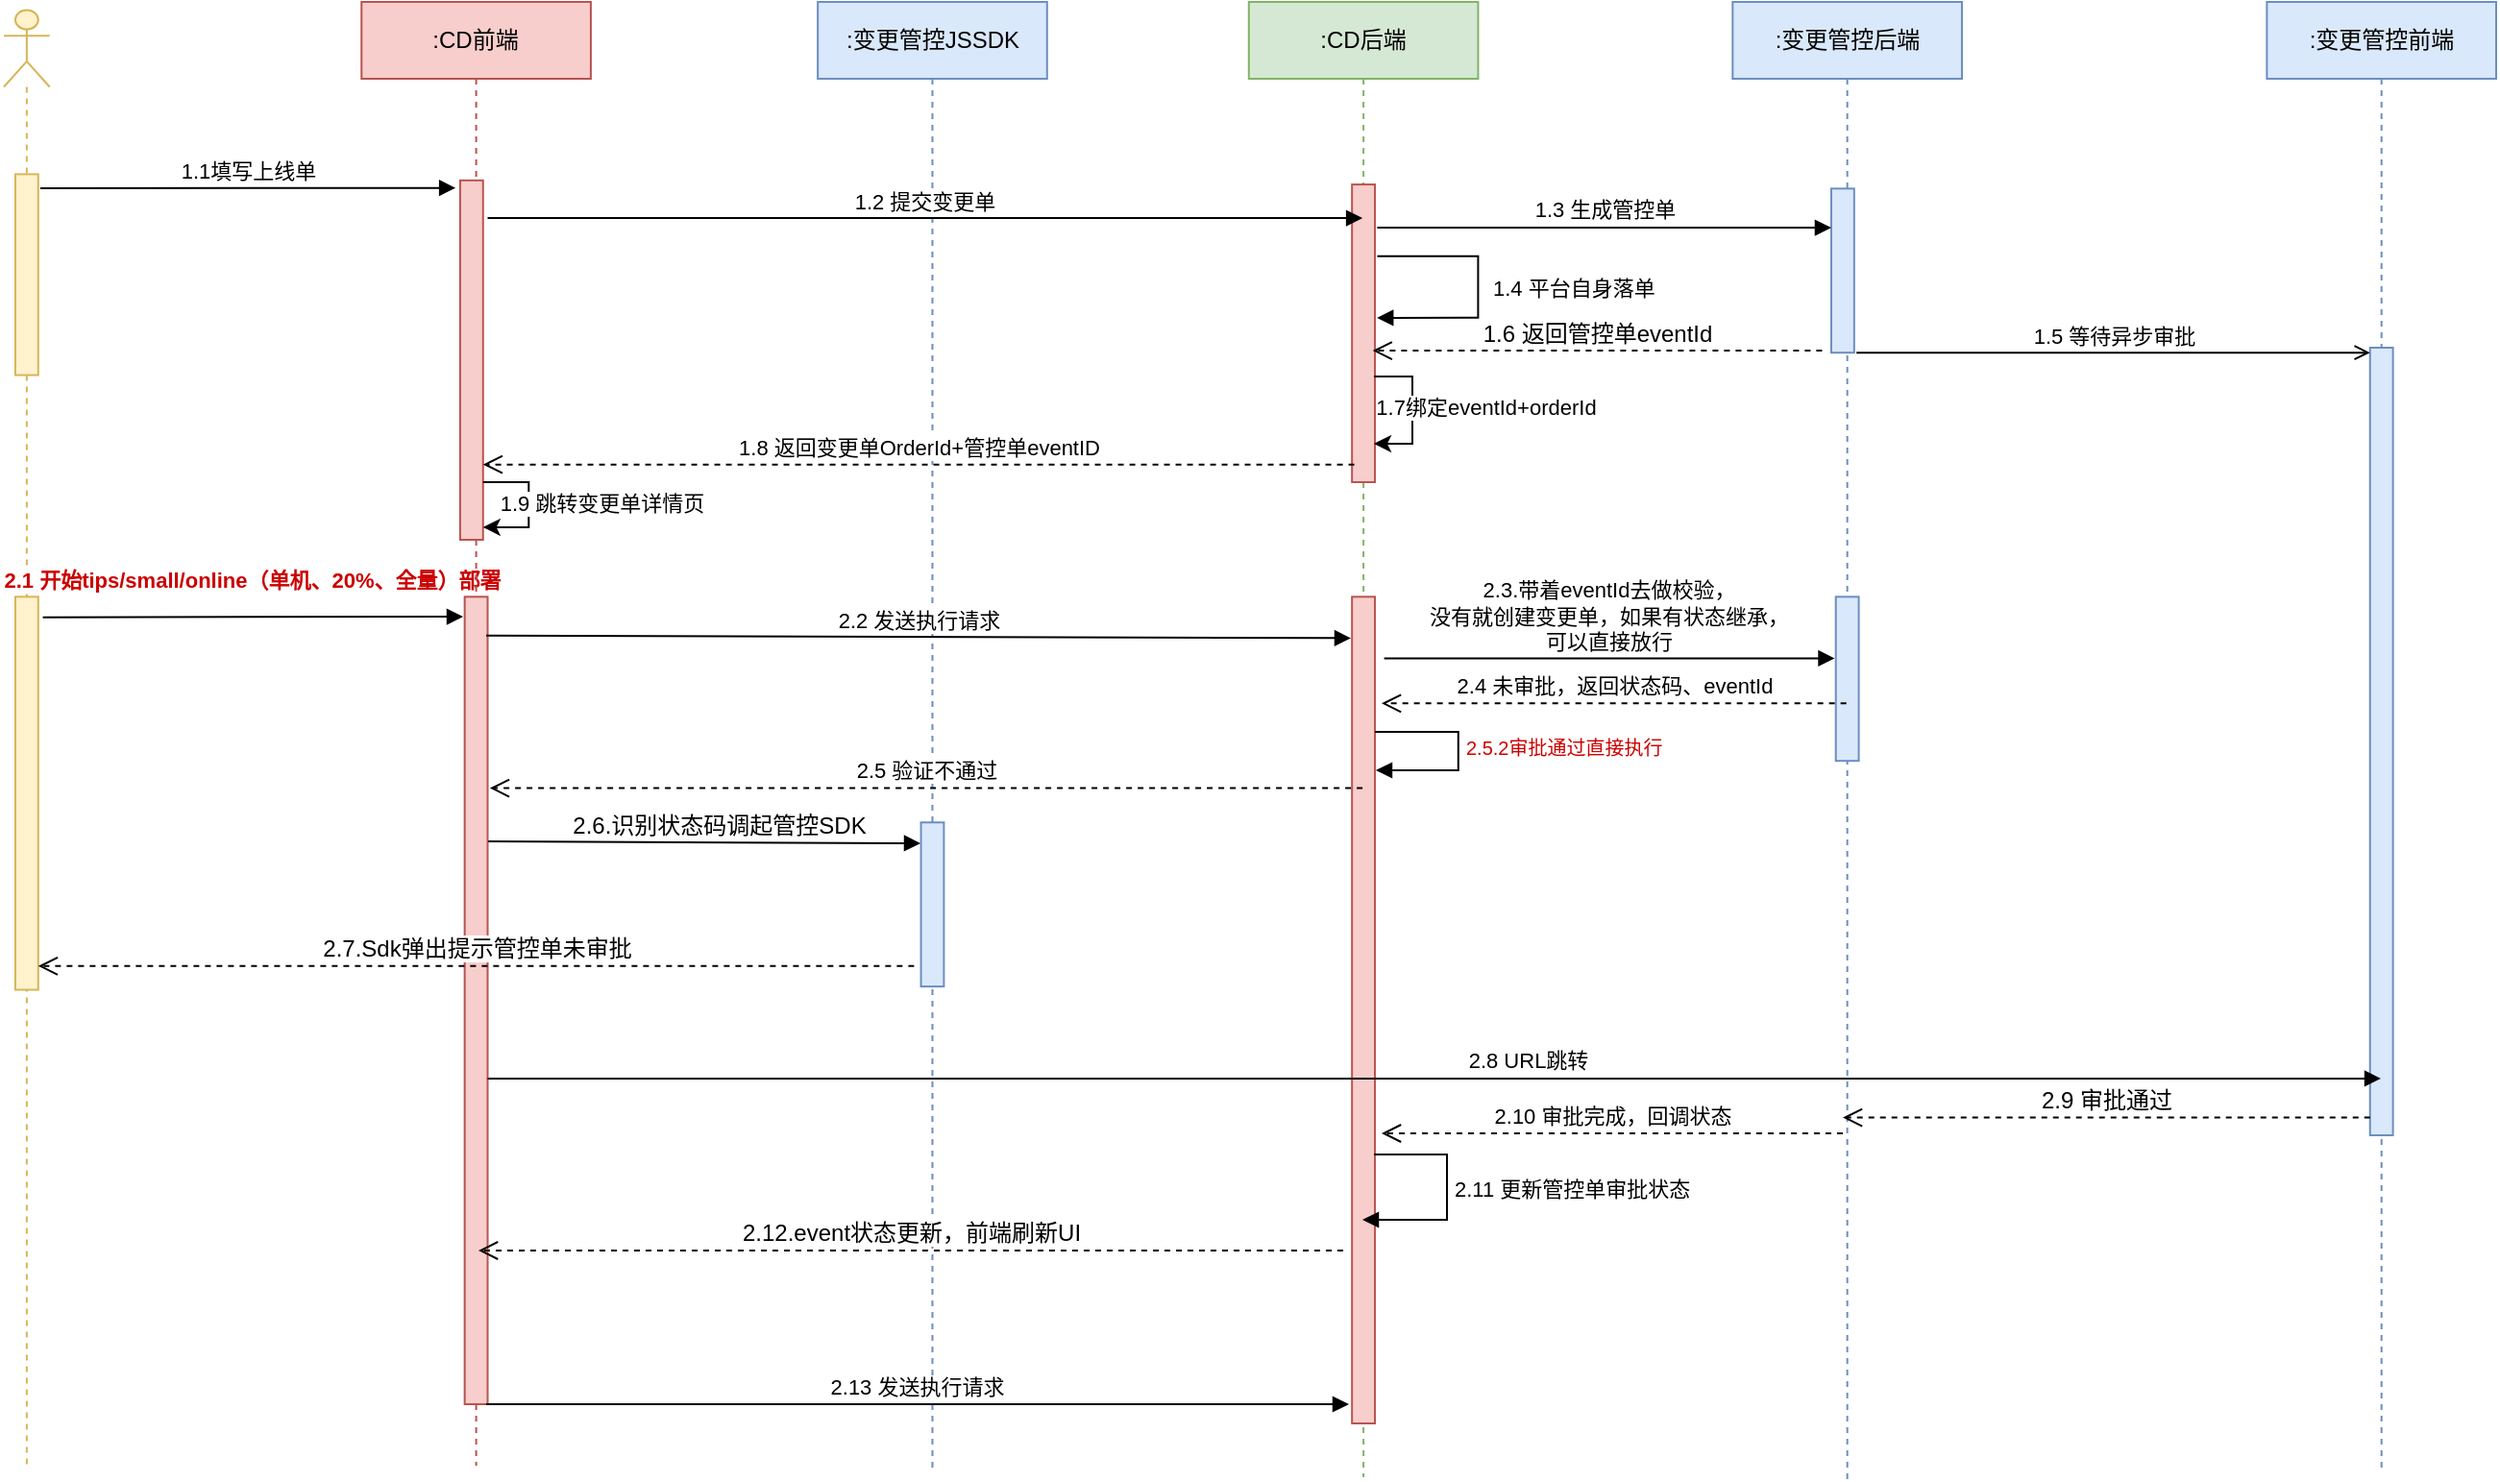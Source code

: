 <mxfile version="21.5.2" type="device">
  <diagram id="EFVvfqe8tuVptC2TicLU" name="SeqDiagram">
    <mxGraphModel dx="1034" dy="525" grid="1" gridSize="10" guides="1" tooltips="1" connect="1" arrows="1" fold="1" page="1" pageScale="1" pageWidth="827" pageHeight="1169" math="0" shadow="0">
      <root>
        <mxCell id="0" />
        <mxCell id="1" parent="0" />
        <mxCell id="PZaKtE-vyPjwhnsOyzuk-1" value="" style="shape=umlLifeline;participant=umlActor;perimeter=lifelinePerimeter;whiteSpace=wrap;html=1;container=1;collapsible=0;recursiveResize=0;verticalAlign=top;spacingTop=36;outlineConnect=0;fillColor=#fff2cc;strokeColor=#d6b656;" parent="1" vertex="1">
          <mxGeometry x="23" y="124.27" width="23.86" height="757.73" as="geometry" />
        </mxCell>
        <mxCell id="PZaKtE-vyPjwhnsOyzuk-2" value="" style="html=1;points=[];perimeter=orthogonalPerimeter;fillColor=#fff2cc;strokeColor=#d6b656;" parent="PZaKtE-vyPjwhnsOyzuk-1" vertex="1">
          <mxGeometry x="5.97" y="85.43" width="11.93" height="104.57" as="geometry" />
        </mxCell>
        <mxCell id="PZaKtE-vyPjwhnsOyzuk-3" value="" style="html=1;points=[];perimeter=orthogonalPerimeter;fillColor=#fff2cc;strokeColor=#d6b656;" parent="PZaKtE-vyPjwhnsOyzuk-1" vertex="1">
          <mxGeometry x="5.97" y="305.4" width="11.93" height="204.6" as="geometry" />
        </mxCell>
        <mxCell id="PZaKtE-vyPjwhnsOyzuk-4" value="&lt;font color=&quot;#cc0000&quot;&gt;&lt;b&gt;2.1 开始tips/small/online（单机、20%、全量）部署&lt;/b&gt;&lt;/font&gt;" style="html=1;verticalAlign=bottom;endArrow=block;" parent="PZaKtE-vyPjwhnsOyzuk-1" edge="1">
          <mxGeometry x="-0.017" y="10" width="80" relative="1" as="geometry">
            <mxPoint x="20.284" y="316.08" as="sourcePoint" />
            <mxPoint x="239" y="315.729" as="targetPoint" />
            <mxPoint x="1" as="offset" />
          </mxGeometry>
        </mxCell>
        <mxCell id="PZaKtE-vyPjwhnsOyzuk-5" value=":CD前端" style="shape=umlLifeline;perimeter=lifelinePerimeter;whiteSpace=wrap;html=1;container=1;collapsible=0;recursiveResize=0;outlineConnect=0;fillColor=#f8cecc;strokeColor=#b85450;" parent="1" vertex="1">
          <mxGeometry x="209.14" y="120" width="119.32" height="762" as="geometry" />
        </mxCell>
        <mxCell id="PZaKtE-vyPjwhnsOyzuk-6" value="" style="html=1;points=[];perimeter=orthogonalPerimeter;fillColor=#f8cecc;strokeColor=#b85450;" parent="PZaKtE-vyPjwhnsOyzuk-5" vertex="1">
          <mxGeometry x="51.31" y="92.9" width="11.93" height="187.1" as="geometry" />
        </mxCell>
        <mxCell id="PZaKtE-vyPjwhnsOyzuk-7" style="edgeStyle=orthogonalEdgeStyle;rounded=0;orthogonalLoop=1;jettySize=auto;html=1;entryX=1;entryY=0.965;entryDx=0;entryDy=0;entryPerimeter=0;" parent="PZaKtE-vyPjwhnsOyzuk-5" source="PZaKtE-vyPjwhnsOyzuk-6" target="PZaKtE-vyPjwhnsOyzuk-6" edge="1">
          <mxGeometry relative="1" as="geometry">
            <Array as="points">
              <mxPoint x="87" y="250" />
              <mxPoint x="87" y="274" />
            </Array>
          </mxGeometry>
        </mxCell>
        <mxCell id="PZaKtE-vyPjwhnsOyzuk-8" value="1.9 跳转变更单详情页" style="edgeLabel;html=1;align=center;verticalAlign=middle;resizable=0;points=[];" parent="PZaKtE-vyPjwhnsOyzuk-7" vertex="1" connectable="0">
          <mxGeometry x="-0.035" y="4" relative="1" as="geometry">
            <mxPoint x="34" as="offset" />
          </mxGeometry>
        </mxCell>
        <mxCell id="PZaKtE-vyPjwhnsOyzuk-9" value="" style="html=1;points=[];perimeter=orthogonalPerimeter;fillColor=#f8cecc;strokeColor=#b85450;" parent="PZaKtE-vyPjwhnsOyzuk-5" vertex="1">
          <mxGeometry x="53.69" y="309.67" width="11.93" height="420.33" as="geometry" />
        </mxCell>
        <mxCell id="PZaKtE-vyPjwhnsOyzuk-10" value=":CD后端" style="shape=umlLifeline;perimeter=lifelinePerimeter;whiteSpace=wrap;html=1;container=1;collapsible=0;recursiveResize=0;outlineConnect=0;fillColor=#d5e8d4;strokeColor=#82b366;" parent="1" vertex="1">
          <mxGeometry x="670.9" y="120" width="119.32" height="768" as="geometry" />
        </mxCell>
        <mxCell id="PZaKtE-vyPjwhnsOyzuk-11" value="" style="html=1;points=[];perimeter=orthogonalPerimeter;fillColor=#f8cecc;strokeColor=#b85450;" parent="PZaKtE-vyPjwhnsOyzuk-10" vertex="1">
          <mxGeometry x="53.69" y="95.04" width="11.93" height="154.96" as="geometry" />
        </mxCell>
        <mxCell id="PZaKtE-vyPjwhnsOyzuk-12" value="" style="html=1;points=[];perimeter=orthogonalPerimeter;fillColor=#f8cecc;strokeColor=#b85450;" parent="PZaKtE-vyPjwhnsOyzuk-10" vertex="1">
          <mxGeometry x="53.69" y="309.67" width="11.93" height="430.33" as="geometry" />
        </mxCell>
        <mxCell id="PZaKtE-vyPjwhnsOyzuk-13" value="&lt;span&gt;2.3.带着eventId去做校验，&lt;br&gt;没有就创建变更单，如果有状态继承，&lt;br&gt;可以直接放行&lt;/span&gt;" style="html=1;verticalAlign=bottom;endArrow=block;" parent="PZaKtE-vyPjwhnsOyzuk-10" edge="1">
          <mxGeometry width="80" relative="1" as="geometry">
            <mxPoint x="70.398" y="341.709" as="sourcePoint" />
            <mxPoint x="304.861" y="341.709" as="targetPoint" />
          </mxGeometry>
        </mxCell>
        <mxCell id="PZaKtE-vyPjwhnsOyzuk-14" value="&lt;font style=&quot;font-size: 10px&quot;&gt;2.5.2审批通过直接执行&lt;/font&gt;" style="edgeStyle=orthogonalEdgeStyle;html=1;align=left;spacingLeft=2;endArrow=block;rounded=0;strokeColor=#000000;fontSize=12;fontColor=#CC0000;" parent="PZaKtE-vyPjwhnsOyzuk-10" source="PZaKtE-vyPjwhnsOyzuk-12" edge="1">
          <mxGeometry x="-0.038" relative="1" as="geometry">
            <mxPoint x="141.99" y="416.457" as="sourcePoint" />
            <Array as="points">
              <mxPoint x="109" y="380" />
              <mxPoint x="109" y="400" />
            </Array>
            <mxPoint x="66.097" y="400" as="targetPoint" />
            <mxPoint as="offset" />
          </mxGeometry>
        </mxCell>
        <mxCell id="PZaKtE-vyPjwhnsOyzuk-15" value=":变更管控后端" style="shape=umlLifeline;perimeter=lifelinePerimeter;whiteSpace=wrap;html=1;container=1;collapsible=0;recursiveResize=0;outlineConnect=0;fillColor=#dae8fc;strokeColor=#6c8ebf;" parent="1" vertex="1">
          <mxGeometry x="922.67" y="120" width="119.32" height="769" as="geometry" />
        </mxCell>
        <mxCell id="PZaKtE-vyPjwhnsOyzuk-16" value="" style="html=1;points=[];perimeter=orthogonalPerimeter;fillColor=#dae8fc;strokeColor=#6c8ebf;" parent="PZaKtE-vyPjwhnsOyzuk-15" vertex="1">
          <mxGeometry x="51.307" y="97.173" width="11.932" height="85.427" as="geometry" />
        </mxCell>
        <mxCell id="PZaKtE-vyPjwhnsOyzuk-17" value="" style="html=1;points=[];perimeter=orthogonalPerimeter;fillColor=#dae8fc;strokeColor=#6c8ebf;" parent="PZaKtE-vyPjwhnsOyzuk-15" vertex="1">
          <mxGeometry x="53.694" y="309.673" width="11.932" height="85.427" as="geometry" />
        </mxCell>
        <mxCell id="PZaKtE-vyPjwhnsOyzuk-18" value=":变更管控前端" style="shape=umlLifeline;perimeter=lifelinePerimeter;whiteSpace=wrap;html=1;container=1;collapsible=0;recursiveResize=0;outlineConnect=0;fillColor=#dae8fc;strokeColor=#6c8ebf;" parent="1" vertex="1">
          <mxGeometry x="1200.68" y="120" width="119.32" height="764" as="geometry" />
        </mxCell>
        <mxCell id="PZaKtE-vyPjwhnsOyzuk-19" value="" style="html=1;points=[];perimeter=orthogonalPerimeter;fillColor=#dae8fc;strokeColor=#6c8ebf;" parent="PZaKtE-vyPjwhnsOyzuk-18" vertex="1">
          <mxGeometry x="53.69" y="180" width="11.93" height="410" as="geometry" />
        </mxCell>
        <mxCell id="PZaKtE-vyPjwhnsOyzuk-20" value=":变更管控JSSDK" style="shape=umlLifeline;perimeter=lifelinePerimeter;whiteSpace=wrap;html=1;container=1;collapsible=0;recursiveResize=0;outlineConnect=0;fillColor=#dae8fc;strokeColor=#6c8ebf;" parent="1" vertex="1">
          <mxGeometry x="446.58" y="120" width="119.32" height="765" as="geometry" />
        </mxCell>
        <mxCell id="PZaKtE-vyPjwhnsOyzuk-21" value="" style="html=1;points=[];perimeter=orthogonalPerimeter;fillColor=#dae8fc;strokeColor=#6c8ebf;" parent="PZaKtE-vyPjwhnsOyzuk-20" vertex="1">
          <mxGeometry x="53.694" y="427.136" width="11.932" height="85.427" as="geometry" />
        </mxCell>
        <mxCell id="PZaKtE-vyPjwhnsOyzuk-22" value="1.3 生成管控单" style="html=1;verticalAlign=bottom;endArrow=block;entryX=0;entryY=0.238;entryDx=0;entryDy=0;entryPerimeter=0;" parent="1" target="PZaKtE-vyPjwhnsOyzuk-16" edge="1">
          <mxGeometry width="80" relative="1" as="geometry">
            <mxPoint x="737.722" y="237.462" as="sourcePoint" />
            <mxPoint x="975.167" y="257.217" as="targetPoint" />
          </mxGeometry>
        </mxCell>
        <mxCell id="PZaKtE-vyPjwhnsOyzuk-23" value="&lt;span style=&quot;font-size: 12px&quot;&gt;1.6 返回管控单eventId&lt;/span&gt;" style="html=1;verticalAlign=bottom;endArrow=open;dashed=1;endSize=8;" parent="1" edge="1">
          <mxGeometry relative="1" as="geometry">
            <mxPoint x="969.201" y="301.533" as="sourcePoint" />
            <mxPoint x="735.336" y="301.533" as="targetPoint" />
          </mxGeometry>
        </mxCell>
        <mxCell id="PZaKtE-vyPjwhnsOyzuk-24" value="&lt;span style=&quot;font-size: 12px&quot;&gt;2.7.Sdk弹出提示管控单未审批&lt;/span&gt;" style="html=1;verticalAlign=bottom;endArrow=open;dashed=1;endSize=8;" parent="1" target="PZaKtE-vyPjwhnsOyzuk-3" edge="1">
          <mxGeometry relative="1" as="geometry">
            <mxPoint x="496.697" y="621.884" as="sourcePoint" />
            <mxPoint x="401.242" y="621.884" as="targetPoint" />
          </mxGeometry>
        </mxCell>
        <mxCell id="PZaKtE-vyPjwhnsOyzuk-25" value="1.5 等待异步审批" style="html=1;verticalAlign=bottom;endArrow=open;exitX=1.1;exitY=1;exitDx=0;exitDy=0;exitPerimeter=0;endFill=0;" parent="1" source="PZaKtE-vyPjwhnsOyzuk-16" target="PZaKtE-vyPjwhnsOyzuk-19" edge="1">
          <mxGeometry width="80" relative="1" as="geometry">
            <mxPoint x="982.327" y="276.972" as="sourcePoint" />
            <mxPoint x="1081.362" y="290.854" as="targetPoint" />
            <Array as="points" />
          </mxGeometry>
        </mxCell>
        <mxCell id="PZaKtE-vyPjwhnsOyzuk-26" value="1.8 返回变更单OrderId+管控单eventID" style="html=1;verticalAlign=bottom;endArrow=open;dashed=1;endSize=8;exitX=0.1;exitY=0.941;exitDx=0;exitDy=0;exitPerimeter=0;" parent="1" source="PZaKtE-vyPjwhnsOyzuk-11" target="PZaKtE-vyPjwhnsOyzuk-6" edge="1">
          <mxGeometry relative="1" as="geometry">
            <mxPoint x="365.446" y="301.533" as="sourcePoint" />
            <mxPoint x="269.991" y="301.533" as="targetPoint" />
          </mxGeometry>
        </mxCell>
        <mxCell id="PZaKtE-vyPjwhnsOyzuk-27" value="1.1填写上线单" style="html=1;verticalAlign=bottom;endArrow=block;entryX=-0.2;entryY=0.021;entryDx=0;entryDy=0;entryPerimeter=0;" parent="1" target="PZaKtE-vyPjwhnsOyzuk-6" edge="1">
          <mxGeometry width="80" relative="1" as="geometry">
            <mxPoint x="42" y="217" as="sourcePoint" />
            <mxPoint x="256.866" y="231.055" as="targetPoint" />
          </mxGeometry>
        </mxCell>
        <mxCell id="PZaKtE-vyPjwhnsOyzuk-28" value="1.2 提交变更单" style="html=1;verticalAlign=bottom;endArrow=block;exitX=1.2;exitY=0.105;exitDx=0;exitDy=0;exitPerimeter=0;" parent="1" source="PZaKtE-vyPjwhnsOyzuk-6" target="PZaKtE-vyPjwhnsOyzuk-10" edge="1">
          <mxGeometry width="80" relative="1" as="geometry">
            <mxPoint x="274.764" y="243.869" as="sourcePoint" />
            <mxPoint x="722.211" y="246.005" as="targetPoint" />
          </mxGeometry>
        </mxCell>
        <mxCell id="PZaKtE-vyPjwhnsOyzuk-29" value="1.4 平台自身落单" style="edgeStyle=orthogonalEdgeStyle;html=1;align=left;spacingLeft=2;endArrow=block;rounded=0;" parent="1" edge="1">
          <mxGeometry x="0.016" y="4" relative="1" as="geometry">
            <mxPoint x="737.722" y="252.412" as="sourcePoint" />
            <Array as="points">
              <mxPoint x="790.223" y="252.412" />
              <mxPoint x="790.223" y="284.447" />
            </Array>
            <mxPoint x="737.603" y="284.447" as="targetPoint" />
            <mxPoint as="offset" />
          </mxGeometry>
        </mxCell>
        <mxCell id="PZaKtE-vyPjwhnsOyzuk-30" value="2.4 未审批，返回状态码、eventId" style="html=1;verticalAlign=bottom;endArrow=open;dashed=1;endSize=8;entryX=1.291;entryY=0.129;entryDx=0;entryDy=0;entryPerimeter=0;" parent="1" source="PZaKtE-vyPjwhnsOyzuk-15" target="PZaKtE-vyPjwhnsOyzuk-12" edge="1">
          <mxGeometry relative="1" as="geometry">
            <mxPoint x="842.723" y="493.744" as="sourcePoint" />
            <mxPoint x="747.268" y="493.744" as="targetPoint" />
          </mxGeometry>
        </mxCell>
        <mxCell id="PZaKtE-vyPjwhnsOyzuk-31" value="2.5 验证不通过" style="html=1;verticalAlign=bottom;endArrow=open;dashed=1;endSize=8;entryX=1.1;entryY=0.237;entryDx=0;entryDy=0;entryPerimeter=0;" parent="1" source="PZaKtE-vyPjwhnsOyzuk-10" target="PZaKtE-vyPjwhnsOyzuk-9" edge="1">
          <mxGeometry relative="1" as="geometry">
            <mxPoint x="377.378" y="504.422" as="sourcePoint" />
            <mxPoint x="281.923" y="504.422" as="targetPoint" />
          </mxGeometry>
        </mxCell>
        <mxCell id="PZaKtE-vyPjwhnsOyzuk-32" value="&lt;span style=&quot;font-size: 12px&quot;&gt;2.6.识别状态码调起管控SDK&lt;/span&gt;" style="html=1;verticalAlign=bottom;endArrow=block;exitX=1.02;exitY=0.303;exitDx=0;exitDy=0;exitPerimeter=0;" parent="1" source="PZaKtE-vyPjwhnsOyzuk-9" edge="1">
          <mxGeometry x="0.067" width="80" relative="1" as="geometry">
            <mxPoint x="281.923" y="557.814" as="sourcePoint" />
            <mxPoint x="500" y="558" as="targetPoint" />
            <mxPoint as="offset" />
          </mxGeometry>
        </mxCell>
        <mxCell id="PZaKtE-vyPjwhnsOyzuk-33" value="2.10 审批完成，回调状态" style="html=1;verticalAlign=bottom;endArrow=open;dashed=1;endSize=8;" parent="1" edge="1">
          <mxGeometry relative="1" as="geometry">
            <mxPoint x="980" y="709" as="sourcePoint" />
            <mxPoint x="740" y="709" as="targetPoint" />
          </mxGeometry>
        </mxCell>
        <mxCell id="PZaKtE-vyPjwhnsOyzuk-34" value="2.9 审批通过" style="html=1;verticalAlign=bottom;endArrow=open;dashed=1;endSize=8;fontSize=12;entryX=1.014;entryY=0.964;entryDx=0;entryDy=0;entryPerimeter=0;" parent="1" source="PZaKtE-vyPjwhnsOyzuk-19" edge="1">
          <mxGeometry relative="1" as="geometry">
            <mxPoint x="1206.53" y="700" as="sourcePoint" />
            <mxPoint x="979.995" y="700.791" as="targetPoint" />
            <Array as="points" />
          </mxGeometry>
        </mxCell>
        <mxCell id="PZaKtE-vyPjwhnsOyzuk-35" value="2.12.event状态更新，前端刷新UI" style="html=1;verticalAlign=bottom;endArrow=open;dashed=1;endSize=8;fontSize=12;exitX=-0.385;exitY=0.791;exitDx=0;exitDy=0;exitPerimeter=0;" parent="1" source="PZaKtE-vyPjwhnsOyzuk-12" edge="1">
          <mxGeometry relative="1" as="geometry">
            <mxPoint x="713.95" y="770" as="sourcePoint" />
            <mxPoint x="270" y="770" as="targetPoint" />
            <Array as="points">
              <mxPoint x="614.95" y="770" />
            </Array>
          </mxGeometry>
        </mxCell>
        <mxCell id="PZaKtE-vyPjwhnsOyzuk-36" value="2.13 发送执行请求" style="html=1;verticalAlign=bottom;endArrow=block;exitX=0.936;exitY=1;exitDx=0;exitDy=0;exitPerimeter=0;" parent="1" source="PZaKtE-vyPjwhnsOyzuk-9" edge="1">
          <mxGeometry width="80" relative="1" as="geometry">
            <mxPoint x="269.991" y="839.997" as="sourcePoint" />
            <mxPoint x="723" y="850" as="targetPoint" />
          </mxGeometry>
        </mxCell>
        <mxCell id="PZaKtE-vyPjwhnsOyzuk-37" value="2.11 更新管控单审批状态" style="edgeStyle=orthogonalEdgeStyle;html=1;align=left;spacingLeft=2;endArrow=block;rounded=0;" parent="1" edge="1">
          <mxGeometry x="-0.032" relative="1" as="geometry">
            <mxPoint x="736" y="720" as="sourcePoint" />
            <Array as="points">
              <mxPoint x="736" y="719.73" />
              <mxPoint x="774" y="719.73" />
              <mxPoint x="774" y="753.73" />
            </Array>
            <mxPoint x="730" y="754.0" as="targetPoint" />
            <mxPoint as="offset" />
          </mxGeometry>
        </mxCell>
        <mxCell id="PZaKtE-vyPjwhnsOyzuk-38" value="2.8 URL跳转" style="html=1;verticalAlign=bottom;endArrow=block;entryX=0.472;entryY=0.928;entryDx=0;entryDy=0;entryPerimeter=0;" parent="1" source="PZaKtE-vyPjwhnsOyzuk-9" target="PZaKtE-vyPjwhnsOyzuk-19" edge="1">
          <mxGeometry x="0.098" width="80" relative="1" as="geometry">
            <mxPoint x="281.923" y="675.276" as="sourcePoint" />
            <mxPoint x="1248.408" y="675.276" as="targetPoint" />
            <mxPoint as="offset" />
          </mxGeometry>
        </mxCell>
        <mxCell id="PZaKtE-vyPjwhnsOyzuk-39" style="edgeStyle=orthogonalEdgeStyle;rounded=0;orthogonalLoop=1;jettySize=auto;html=1;entryX=1;entryY=0.965;entryDx=0;entryDy=0;entryPerimeter=0;" parent="1" edge="1">
          <mxGeometry relative="1" as="geometry">
            <Array as="points">
              <mxPoint x="756" y="315" />
              <mxPoint x="756" y="350" />
            </Array>
            <mxPoint x="736" y="315.0" as="sourcePoint" />
            <mxPoint x="736" y="349.995" as="targetPoint" />
          </mxGeometry>
        </mxCell>
        <mxCell id="PZaKtE-vyPjwhnsOyzuk-40" value="1.7绑定eventId+orderId" style="edgeLabel;html=1;align=center;verticalAlign=middle;resizable=0;points=[];" parent="PZaKtE-vyPjwhnsOyzuk-39" vertex="1" connectable="0">
          <mxGeometry x="-0.035" y="4" relative="1" as="geometry">
            <mxPoint x="34" as="offset" />
          </mxGeometry>
        </mxCell>
        <mxCell id="PZaKtE-vyPjwhnsOyzuk-41" value="2.2 发送执行请求" style="html=1;verticalAlign=bottom;endArrow=block;entryX=-0.05;entryY=0.05;entryDx=0;entryDy=0;entryPerimeter=0;exitX=0.936;exitY=0.048;exitDx=0;exitDy=0;exitPerimeter=0;" parent="1" source="PZaKtE-vyPjwhnsOyzuk-9" target="PZaKtE-vyPjwhnsOyzuk-12" edge="1">
          <mxGeometry width="80" relative="1" as="geometry">
            <mxPoint x="280" y="451" as="sourcePoint" />
            <mxPoint x="731" y="451" as="targetPoint" />
          </mxGeometry>
        </mxCell>
      </root>
    </mxGraphModel>
  </diagram>
</mxfile>

